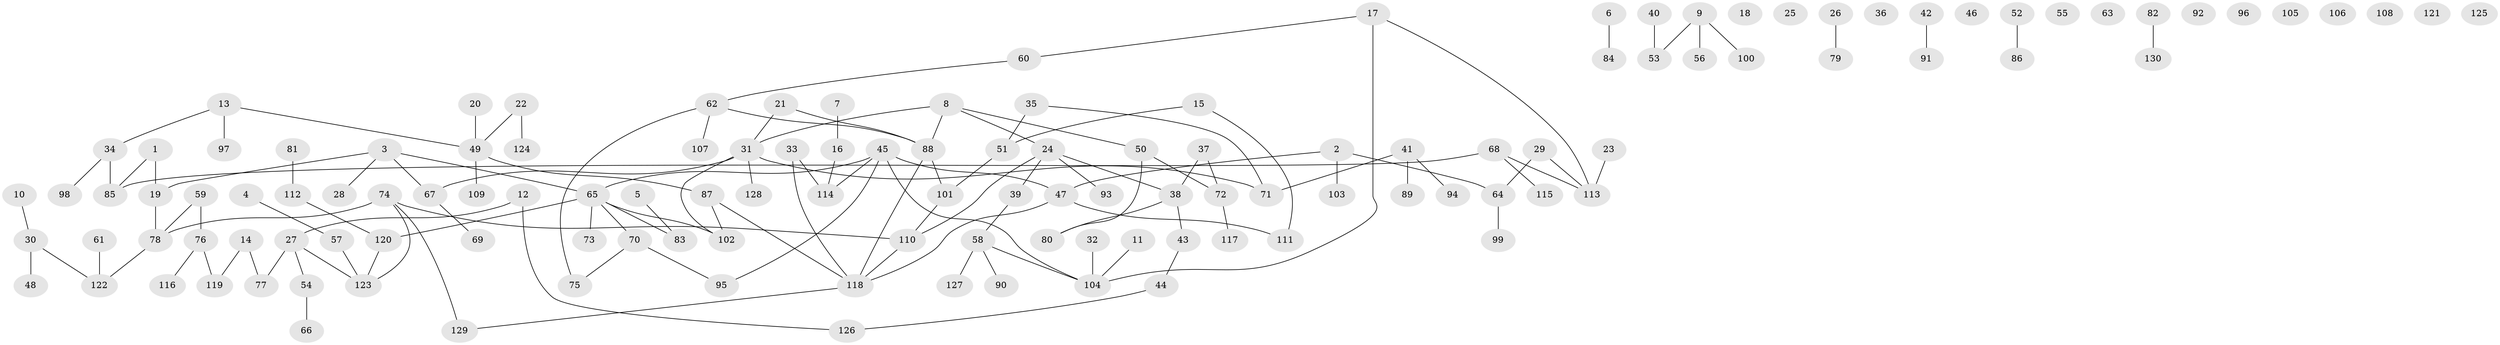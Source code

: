 // Generated by graph-tools (version 1.1) at 2025/00/03/09/25 03:00:40]
// undirected, 130 vertices, 133 edges
graph export_dot {
graph [start="1"]
  node [color=gray90,style=filled];
  1;
  2;
  3;
  4;
  5;
  6;
  7;
  8;
  9;
  10;
  11;
  12;
  13;
  14;
  15;
  16;
  17;
  18;
  19;
  20;
  21;
  22;
  23;
  24;
  25;
  26;
  27;
  28;
  29;
  30;
  31;
  32;
  33;
  34;
  35;
  36;
  37;
  38;
  39;
  40;
  41;
  42;
  43;
  44;
  45;
  46;
  47;
  48;
  49;
  50;
  51;
  52;
  53;
  54;
  55;
  56;
  57;
  58;
  59;
  60;
  61;
  62;
  63;
  64;
  65;
  66;
  67;
  68;
  69;
  70;
  71;
  72;
  73;
  74;
  75;
  76;
  77;
  78;
  79;
  80;
  81;
  82;
  83;
  84;
  85;
  86;
  87;
  88;
  89;
  90;
  91;
  92;
  93;
  94;
  95;
  96;
  97;
  98;
  99;
  100;
  101;
  102;
  103;
  104;
  105;
  106;
  107;
  108;
  109;
  110;
  111;
  112;
  113;
  114;
  115;
  116;
  117;
  118;
  119;
  120;
  121;
  122;
  123;
  124;
  125;
  126;
  127;
  128;
  129;
  130;
  1 -- 19;
  1 -- 85;
  2 -- 47;
  2 -- 64;
  2 -- 103;
  3 -- 19;
  3 -- 28;
  3 -- 65;
  3 -- 67;
  4 -- 57;
  5 -- 83;
  6 -- 84;
  7 -- 16;
  8 -- 24;
  8 -- 31;
  8 -- 50;
  8 -- 88;
  9 -- 53;
  9 -- 56;
  9 -- 100;
  10 -- 30;
  11 -- 104;
  12 -- 27;
  12 -- 126;
  13 -- 34;
  13 -- 49;
  13 -- 97;
  14 -- 77;
  14 -- 119;
  15 -- 51;
  15 -- 111;
  16 -- 114;
  17 -- 60;
  17 -- 104;
  17 -- 113;
  19 -- 78;
  20 -- 49;
  21 -- 31;
  21 -- 88;
  22 -- 49;
  22 -- 124;
  23 -- 113;
  24 -- 38;
  24 -- 39;
  24 -- 93;
  24 -- 110;
  26 -- 79;
  27 -- 54;
  27 -- 77;
  27 -- 123;
  29 -- 64;
  29 -- 113;
  30 -- 48;
  30 -- 122;
  31 -- 67;
  31 -- 71;
  31 -- 102;
  31 -- 128;
  32 -- 104;
  33 -- 114;
  33 -- 118;
  34 -- 85;
  34 -- 98;
  35 -- 51;
  35 -- 71;
  37 -- 38;
  37 -- 72;
  38 -- 43;
  38 -- 80;
  39 -- 58;
  40 -- 53;
  41 -- 71;
  41 -- 89;
  41 -- 94;
  42 -- 91;
  43 -- 44;
  44 -- 126;
  45 -- 47;
  45 -- 65;
  45 -- 95;
  45 -- 104;
  45 -- 114;
  47 -- 111;
  47 -- 118;
  49 -- 87;
  49 -- 109;
  50 -- 72;
  50 -- 80;
  51 -- 101;
  52 -- 86;
  54 -- 66;
  57 -- 123;
  58 -- 90;
  58 -- 104;
  58 -- 127;
  59 -- 76;
  59 -- 78;
  60 -- 62;
  61 -- 122;
  62 -- 75;
  62 -- 88;
  62 -- 107;
  64 -- 99;
  65 -- 70;
  65 -- 73;
  65 -- 83;
  65 -- 102;
  65 -- 120;
  67 -- 69;
  68 -- 85;
  68 -- 113;
  68 -- 115;
  70 -- 75;
  70 -- 95;
  72 -- 117;
  74 -- 78;
  74 -- 110;
  74 -- 123;
  74 -- 129;
  76 -- 116;
  76 -- 119;
  78 -- 122;
  81 -- 112;
  82 -- 130;
  87 -- 102;
  87 -- 118;
  88 -- 101;
  88 -- 118;
  101 -- 110;
  110 -- 118;
  112 -- 120;
  118 -- 129;
  120 -- 123;
}
